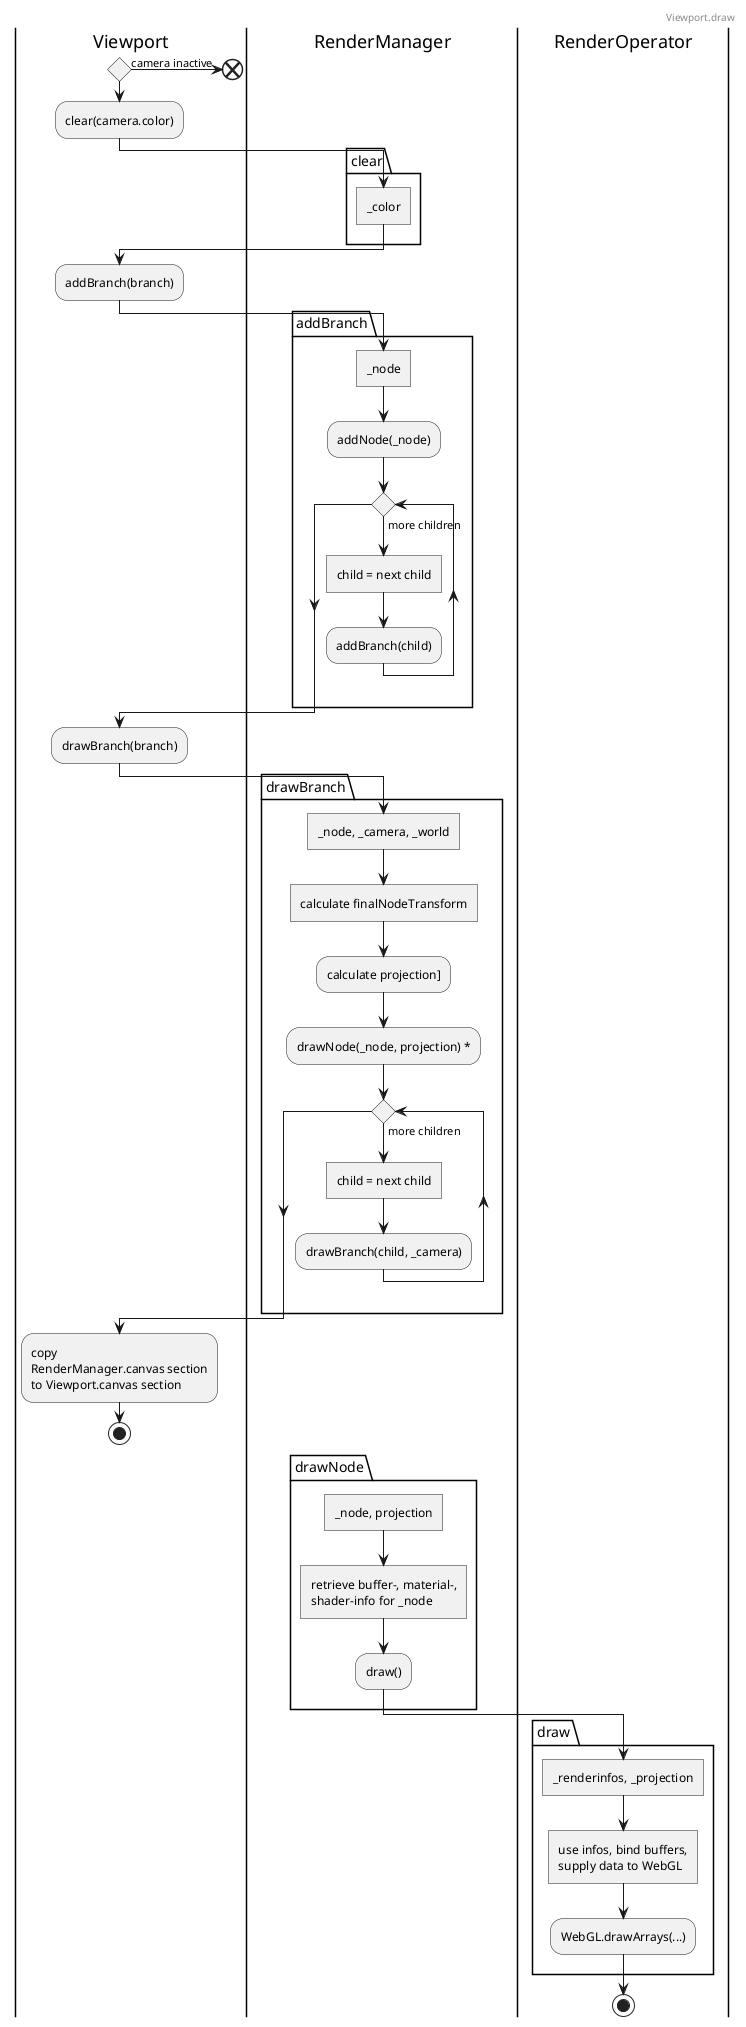 @startuml Viewport.draw
skinparam monochrome true
skinparam shadowing false
header
    Viewport.draw
endheader
|Viewport|
|RenderManager|
|RenderOperator|
|Viewport|
if () then (camera inactive)
    end
else
    :clear(camera.color);
endif
|RenderManager|
package clear {
    :_color]
}
|Viewport|
:addBranch(branch);
|RenderManager|
package addBranch {
    :_node]
    :addNode(_node);
    while () is (more children)
        :child = next child]
        :addBranch(child);
    endwhile
}
|Viewport|
:drawBranch(branch);
|RenderManager|
package drawBranch {
    :_node, _camera, _world]
    :calculate finalNodeTransform]
    :calculate projection];
    :drawNode(_node, projection) *;
    |RenderManager|
    while () is (more children)
        :child = next child]
        :drawBranch(child, _camera);
    endwhile
}
|Viewport|
:copy
RenderManager.canvas section
to Viewport.canvas section;
stop
|RenderManager|
package drawNode {
    :_node, projection]
    :retrieve buffer-, material-, 
    shader-info for _node]
    :draw();
}
|RenderOperator|
package draw {
    :_renderinfos, _projection]
    :use infos, bind buffers,
    supply data to WebGL]
    :WebGL.drawArrays(...);
}
stop
@enduml